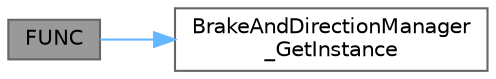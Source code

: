 digraph "FUNC"
{
 // LATEX_PDF_SIZE
  bgcolor="transparent";
  edge [fontname=Helvetica,fontsize=10,labelfontname=Helvetica,labelfontsize=10];
  node [fontname=Helvetica,fontsize=10,shape=box,height=0.2,width=0.4];
  rankdir="LR";
  Node1 [id="Node000001",label="FUNC",height=0.2,width=0.4,color="gray40", fillcolor="grey60", style="filled", fontcolor="black",tooltip="BrakeAndDirectionManager initialization runable."];
  Node1 -> Node2 [id="edge1_Node000001_Node000002",color="steelblue1",style="solid",tooltip=" "];
  Node2 [id="Node000002",label="BrakeAndDirectionManager\l_GetInstance",height=0.2,width=0.4,color="grey40", fillcolor="white", style="filled",URL="$_brake_and_direction_manager_8c.html#a2317dd3a26aefb7320fed5e1575fecf7",tooltip="Gets the instance of the Brake and Direction Manager."];
}
